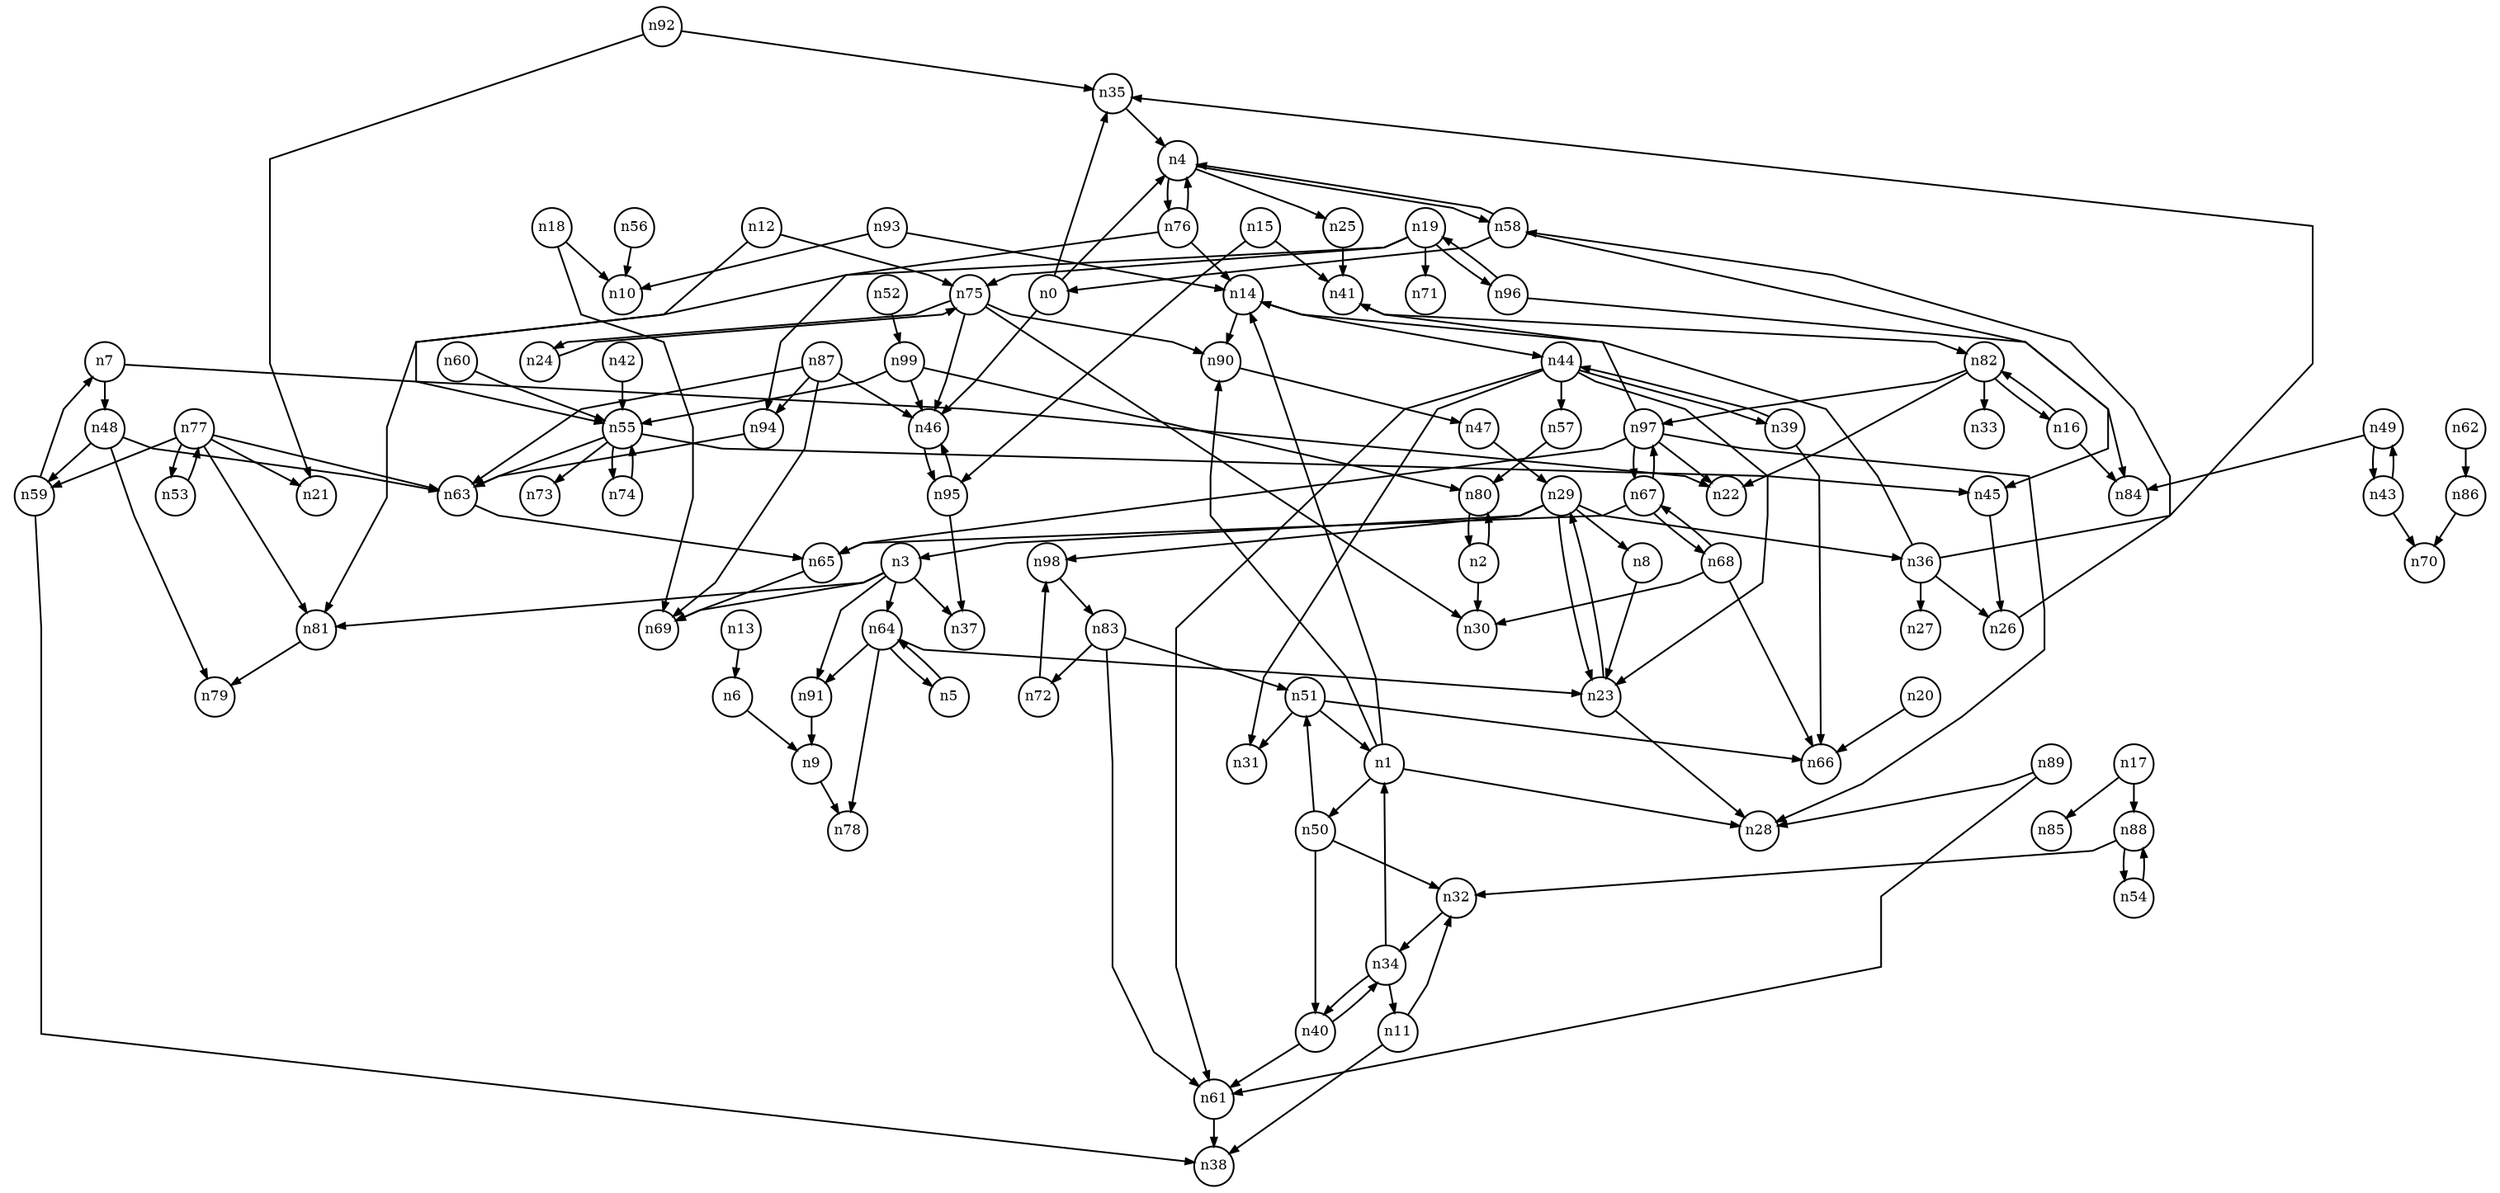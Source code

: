 digraph G{
splines=polyline;
ranksep=0.22;
nodesep=0.22;
nodesize=0.32;
fontsize=8
edge [arrowsize=0.5]
node [fontsize=8 shape=circle width=0.32 fixedsize=shape];

n35 -> n4
n0 -> n35
n0 -> n46
n0 -> n4
n46 -> n95
n14 -> n90
n14 -> n44
n1 -> n14
n1 -> n28
n1 -> n50
n1 -> n90
n50 -> n32
n50 -> n51
n50 -> n40
n90 -> n47
n2 -> n30
n2 -> n80
n80 -> n2
n3 -> n37
n3 -> n64
n3 -> n69
n3 -> n81
n3 -> n91
n64 -> n5
n64 -> n78
n64 -> n91
n64 -> n23
n81 -> n79
n91 -> n9
n25 -> n41
n4 -> n25
n4 -> n58
n4 -> n76
n58 -> n0
n58 -> n45
n58 -> n4
n76 -> n14
n76 -> n94
n76 -> n4
n9 -> n78
n6 -> n9
n7 -> n22
n7 -> n48
n48 -> n63
n48 -> n79
n48 -> n59
n32 -> n34
n11 -> n32
n11 -> n38
n55 -> n45
n55 -> n63
n55 -> n73
n55 -> n74
n12 -> n55
n12 -> n75
n75 -> n24
n75 -> n30
n75 -> n46
n75 -> n90
n13 -> n6
n41 -> n82
n15 -> n41
n15 -> n95
n95 -> n37
n95 -> n46
n82 -> n22
n82 -> n33
n82 -> n97
n82 -> n16
n16 -> n82
n16 -> n84
n17 -> n85
n17 -> n88
n88 -> n32
n88 -> n54
n18 -> n10
n18 -> n69
n19 -> n71
n19 -> n75
n19 -> n81
n19 -> n96
n96 -> n84
n96 -> n19
n20 -> n66
n23 -> n28
n23 -> n29
n29 -> n3
n29 -> n8
n29 -> n36
n29 -> n98
n29 -> n23
n8 -> n23
n36 -> n14
n36 -> n26
n36 -> n27
n36 -> n35
n98 -> n83
n34 -> n1
n34 -> n11
n34 -> n40
n26 -> n58
n39 -> n66
n39 -> n44
n40 -> n34
n40 -> n61
n61 -> n38
n42 -> n55
n49 -> n84
n49 -> n43
n43 -> n49
n43 -> n70
n44 -> n23
n44 -> n31
n44 -> n39
n44 -> n57
n44 -> n61
n57 -> n80
n45 -> n26
n47 -> n29
n63 -> n65
n51 -> n31
n51 -> n66
n51 -> n1
n99 -> n46
n99 -> n55
n99 -> n80
n52 -> n99
n56 -> n10
n59 -> n7
n59 -> n38
n60 -> n55
n86 -> n70
n62 -> n86
n65 -> n69
n5 -> n64
n67 -> n65
n67 -> n68
n67 -> n97
n68 -> n30
n68 -> n66
n68 -> n67
n72 -> n98
n74 -> n55
n24 -> n75
n94 -> n63
n77 -> n21
n77 -> n53
n77 -> n59
n77 -> n63
n77 -> n81
n53 -> n77
n97 -> n22
n97 -> n28
n97 -> n41
n97 -> n65
n97 -> n67
n83 -> n51
n83 -> n61
n83 -> n72
n87 -> n46
n87 -> n63
n87 -> n69
n87 -> n94
n54 -> n88
n89 -> n28
n89 -> n61
n92 -> n21
n92 -> n35
n93 -> n10
n93 -> n14
}
